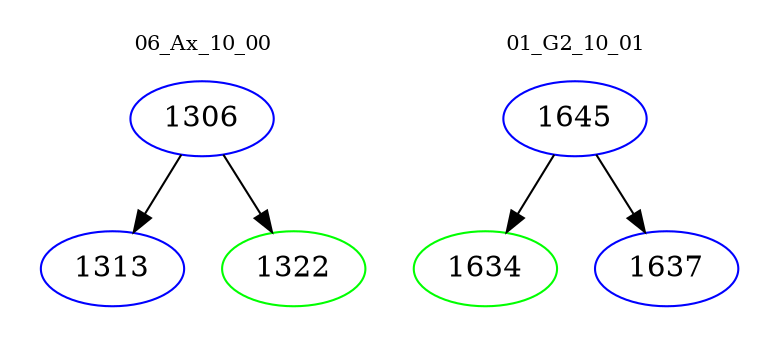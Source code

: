 digraph{
subgraph cluster_0 {
color = white
label = "06_Ax_10_00";
fontsize=10;
T0_1306 [label="1306", color="blue"]
T0_1306 -> T0_1313 [color="black"]
T0_1313 [label="1313", color="blue"]
T0_1306 -> T0_1322 [color="black"]
T0_1322 [label="1322", color="green"]
}
subgraph cluster_1 {
color = white
label = "01_G2_10_01";
fontsize=10;
T1_1645 [label="1645", color="blue"]
T1_1645 -> T1_1634 [color="black"]
T1_1634 [label="1634", color="green"]
T1_1645 -> T1_1637 [color="black"]
T1_1637 [label="1637", color="blue"]
}
}
